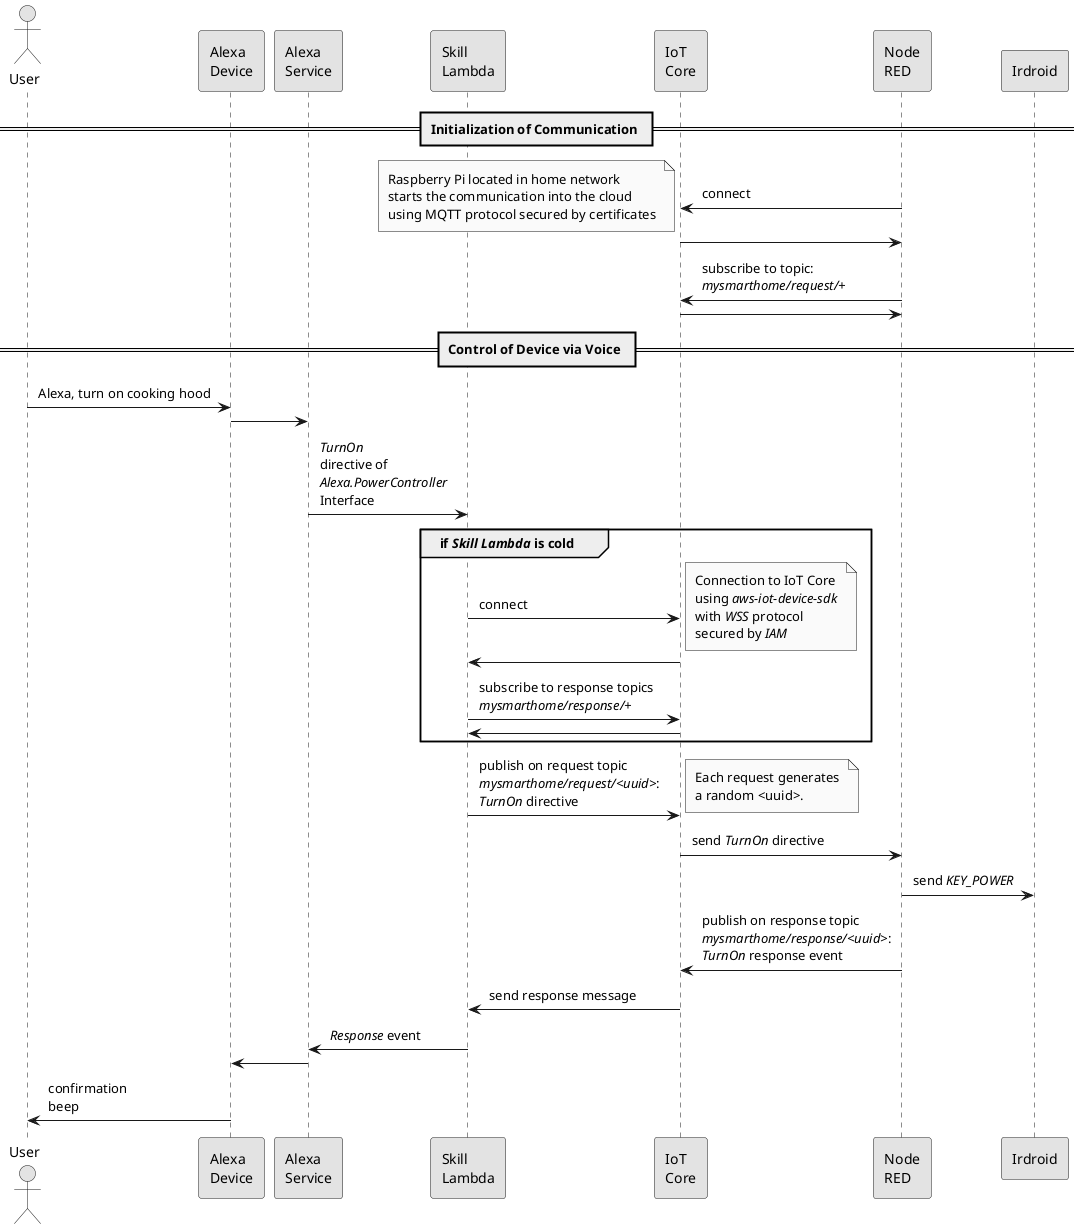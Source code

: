 @startuml
skinparam monochrome true
skinparam padding 4

actor "User" as user
participant "Alexa\lDevice" as echo
participant "Alexa\lService" as alexa_service
participant "Skill\lLambda" as lambda
participant "IoT\lCore" as iot
participant "Node\lRED" as node_red
participant "Irdroid" as irdroid

== Initialization of Communication ==
node_red -> iot: connect
note left
    Raspberry Pi located in home network
    starts the communication into the cloud
    using MQTT protocol secured by certificates
end note
iot -> node_red
node_red -> iot: subscribe to topic:\l//mysmarthome/request/+//
iot -> node_red

== Control of Device via Voice ==
user -> echo: Alexa, turn on cooking hood
echo -> alexa_service
alexa_service -> lambda: //TurnOn//\ldirective of\l//Alexa.PowerController//\lInterface

group if //Skill Lambda// is cold
lambda -> iot: connect
note right
    Connection to IoT Core
    using //aws-iot-device-sdk//
    with //WSS// protocol
    secured by //IAM//
end note
iot -> lambda
lambda -> iot: subscribe to response topics\l//mysmarthome/response/+//
iot -> lambda
end
lambda -> iot: publish on request topic\l//mysmarthome/request/<uuid>//:\l//TurnOn// directive
note right
    Each request generates
    a random <uuid>.
end note
iot -> node_red: send //TurnOn// directive
node_red -> irdroid: send //KEY_POWER//
node_red -> iot: publish on response topic\l//mysmarthome/response/<uuid>//:\l//TurnOn// response event
iot -> lambda: send response message
lambda -> alexa_service: //Response// event
alexa_service -> echo
echo -> user: confirmation\lbeep
@enduml
